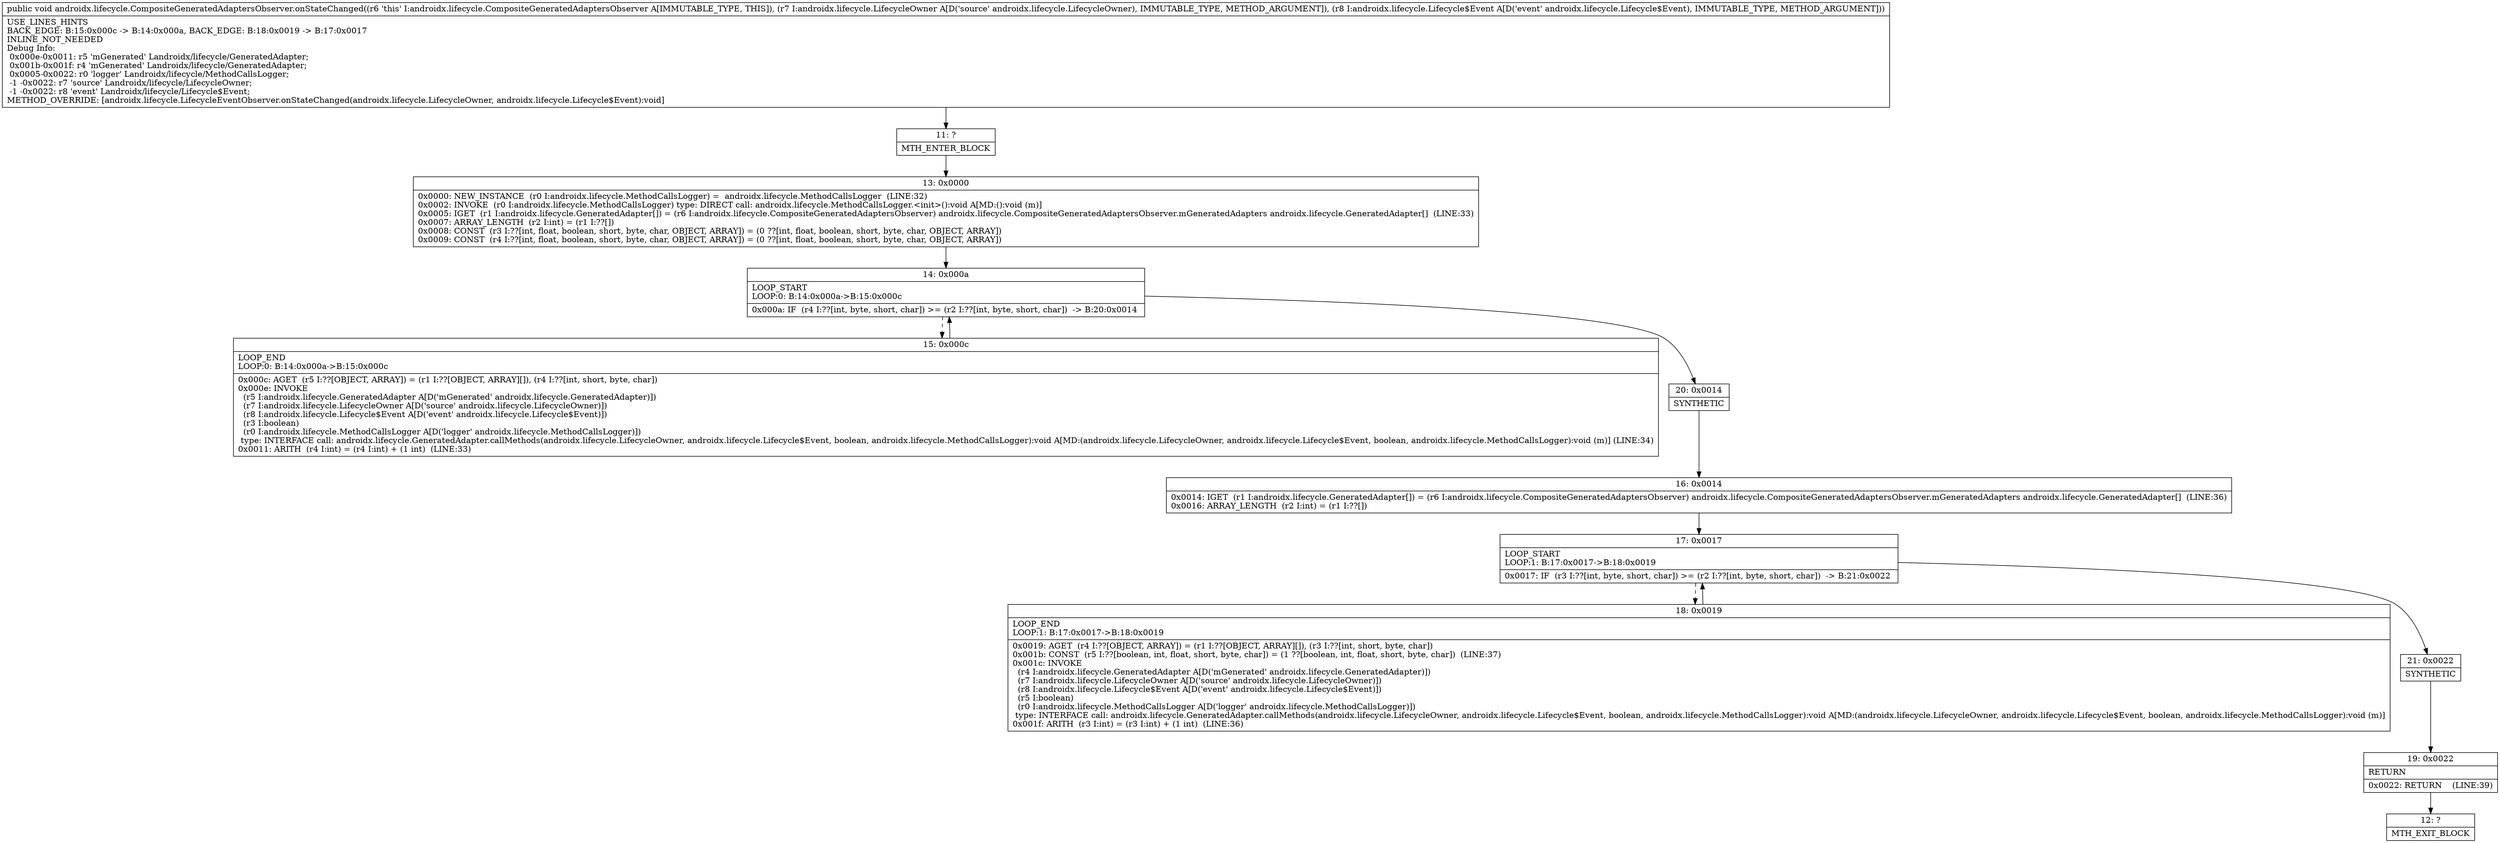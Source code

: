 digraph "CFG forandroidx.lifecycle.CompositeGeneratedAdaptersObserver.onStateChanged(Landroidx\/lifecycle\/LifecycleOwner;Landroidx\/lifecycle\/Lifecycle$Event;)V" {
Node_11 [shape=record,label="{11\:\ ?|MTH_ENTER_BLOCK\l}"];
Node_13 [shape=record,label="{13\:\ 0x0000|0x0000: NEW_INSTANCE  (r0 I:androidx.lifecycle.MethodCallsLogger) =  androidx.lifecycle.MethodCallsLogger  (LINE:32)\l0x0002: INVOKE  (r0 I:androidx.lifecycle.MethodCallsLogger) type: DIRECT call: androidx.lifecycle.MethodCallsLogger.\<init\>():void A[MD:():void (m)]\l0x0005: IGET  (r1 I:androidx.lifecycle.GeneratedAdapter[]) = (r6 I:androidx.lifecycle.CompositeGeneratedAdaptersObserver) androidx.lifecycle.CompositeGeneratedAdaptersObserver.mGeneratedAdapters androidx.lifecycle.GeneratedAdapter[]  (LINE:33)\l0x0007: ARRAY_LENGTH  (r2 I:int) = (r1 I:??[]) \l0x0008: CONST  (r3 I:??[int, float, boolean, short, byte, char, OBJECT, ARRAY]) = (0 ??[int, float, boolean, short, byte, char, OBJECT, ARRAY]) \l0x0009: CONST  (r4 I:??[int, float, boolean, short, byte, char, OBJECT, ARRAY]) = (0 ??[int, float, boolean, short, byte, char, OBJECT, ARRAY]) \l}"];
Node_14 [shape=record,label="{14\:\ 0x000a|LOOP_START\lLOOP:0: B:14:0x000a\-\>B:15:0x000c\l|0x000a: IF  (r4 I:??[int, byte, short, char]) \>= (r2 I:??[int, byte, short, char])  \-\> B:20:0x0014 \l}"];
Node_15 [shape=record,label="{15\:\ 0x000c|LOOP_END\lLOOP:0: B:14:0x000a\-\>B:15:0x000c\l|0x000c: AGET  (r5 I:??[OBJECT, ARRAY]) = (r1 I:??[OBJECT, ARRAY][]), (r4 I:??[int, short, byte, char]) \l0x000e: INVOKE  \l  (r5 I:androidx.lifecycle.GeneratedAdapter A[D('mGenerated' androidx.lifecycle.GeneratedAdapter)])\l  (r7 I:androidx.lifecycle.LifecycleOwner A[D('source' androidx.lifecycle.LifecycleOwner)])\l  (r8 I:androidx.lifecycle.Lifecycle$Event A[D('event' androidx.lifecycle.Lifecycle$Event)])\l  (r3 I:boolean)\l  (r0 I:androidx.lifecycle.MethodCallsLogger A[D('logger' androidx.lifecycle.MethodCallsLogger)])\l type: INTERFACE call: androidx.lifecycle.GeneratedAdapter.callMethods(androidx.lifecycle.LifecycleOwner, androidx.lifecycle.Lifecycle$Event, boolean, androidx.lifecycle.MethodCallsLogger):void A[MD:(androidx.lifecycle.LifecycleOwner, androidx.lifecycle.Lifecycle$Event, boolean, androidx.lifecycle.MethodCallsLogger):void (m)] (LINE:34)\l0x0011: ARITH  (r4 I:int) = (r4 I:int) + (1 int)  (LINE:33)\l}"];
Node_20 [shape=record,label="{20\:\ 0x0014|SYNTHETIC\l}"];
Node_16 [shape=record,label="{16\:\ 0x0014|0x0014: IGET  (r1 I:androidx.lifecycle.GeneratedAdapter[]) = (r6 I:androidx.lifecycle.CompositeGeneratedAdaptersObserver) androidx.lifecycle.CompositeGeneratedAdaptersObserver.mGeneratedAdapters androidx.lifecycle.GeneratedAdapter[]  (LINE:36)\l0x0016: ARRAY_LENGTH  (r2 I:int) = (r1 I:??[]) \l}"];
Node_17 [shape=record,label="{17\:\ 0x0017|LOOP_START\lLOOP:1: B:17:0x0017\-\>B:18:0x0019\l|0x0017: IF  (r3 I:??[int, byte, short, char]) \>= (r2 I:??[int, byte, short, char])  \-\> B:21:0x0022 \l}"];
Node_18 [shape=record,label="{18\:\ 0x0019|LOOP_END\lLOOP:1: B:17:0x0017\-\>B:18:0x0019\l|0x0019: AGET  (r4 I:??[OBJECT, ARRAY]) = (r1 I:??[OBJECT, ARRAY][]), (r3 I:??[int, short, byte, char]) \l0x001b: CONST  (r5 I:??[boolean, int, float, short, byte, char]) = (1 ??[boolean, int, float, short, byte, char])  (LINE:37)\l0x001c: INVOKE  \l  (r4 I:androidx.lifecycle.GeneratedAdapter A[D('mGenerated' androidx.lifecycle.GeneratedAdapter)])\l  (r7 I:androidx.lifecycle.LifecycleOwner A[D('source' androidx.lifecycle.LifecycleOwner)])\l  (r8 I:androidx.lifecycle.Lifecycle$Event A[D('event' androidx.lifecycle.Lifecycle$Event)])\l  (r5 I:boolean)\l  (r0 I:androidx.lifecycle.MethodCallsLogger A[D('logger' androidx.lifecycle.MethodCallsLogger)])\l type: INTERFACE call: androidx.lifecycle.GeneratedAdapter.callMethods(androidx.lifecycle.LifecycleOwner, androidx.lifecycle.Lifecycle$Event, boolean, androidx.lifecycle.MethodCallsLogger):void A[MD:(androidx.lifecycle.LifecycleOwner, androidx.lifecycle.Lifecycle$Event, boolean, androidx.lifecycle.MethodCallsLogger):void (m)]\l0x001f: ARITH  (r3 I:int) = (r3 I:int) + (1 int)  (LINE:36)\l}"];
Node_21 [shape=record,label="{21\:\ 0x0022|SYNTHETIC\l}"];
Node_19 [shape=record,label="{19\:\ 0x0022|RETURN\l|0x0022: RETURN    (LINE:39)\l}"];
Node_12 [shape=record,label="{12\:\ ?|MTH_EXIT_BLOCK\l}"];
MethodNode[shape=record,label="{public void androidx.lifecycle.CompositeGeneratedAdaptersObserver.onStateChanged((r6 'this' I:androidx.lifecycle.CompositeGeneratedAdaptersObserver A[IMMUTABLE_TYPE, THIS]), (r7 I:androidx.lifecycle.LifecycleOwner A[D('source' androidx.lifecycle.LifecycleOwner), IMMUTABLE_TYPE, METHOD_ARGUMENT]), (r8 I:androidx.lifecycle.Lifecycle$Event A[D('event' androidx.lifecycle.Lifecycle$Event), IMMUTABLE_TYPE, METHOD_ARGUMENT]))  | USE_LINES_HINTS\lBACK_EDGE: B:15:0x000c \-\> B:14:0x000a, BACK_EDGE: B:18:0x0019 \-\> B:17:0x0017\lINLINE_NOT_NEEDED\lDebug Info:\l  0x000e\-0x0011: r5 'mGenerated' Landroidx\/lifecycle\/GeneratedAdapter;\l  0x001b\-0x001f: r4 'mGenerated' Landroidx\/lifecycle\/GeneratedAdapter;\l  0x0005\-0x0022: r0 'logger' Landroidx\/lifecycle\/MethodCallsLogger;\l  \-1 \-0x0022: r7 'source' Landroidx\/lifecycle\/LifecycleOwner;\l  \-1 \-0x0022: r8 'event' Landroidx\/lifecycle\/Lifecycle$Event;\lMETHOD_OVERRIDE: [androidx.lifecycle.LifecycleEventObserver.onStateChanged(androidx.lifecycle.LifecycleOwner, androidx.lifecycle.Lifecycle$Event):void]\l}"];
MethodNode -> Node_11;Node_11 -> Node_13;
Node_13 -> Node_14;
Node_14 -> Node_15[style=dashed];
Node_14 -> Node_20;
Node_15 -> Node_14;
Node_20 -> Node_16;
Node_16 -> Node_17;
Node_17 -> Node_18[style=dashed];
Node_17 -> Node_21;
Node_18 -> Node_17;
Node_21 -> Node_19;
Node_19 -> Node_12;
}

